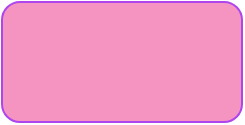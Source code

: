 <mxfile version="14.2.6" type="github"><diagram id="NzYhefxYZAOpYIg0EWSJ" name="Page-1"><mxGraphModel dx="868" dy="482" grid="1" gridSize="10" guides="1" tooltips="1" connect="1" arrows="1" fold="1" page="1" pageScale="1" pageWidth="827" pageHeight="1169" math="0" shadow="0"><root><mxCell id="0"/><mxCell id="1" parent="0"/><mxCell id="--sC1tJW0ARHeH8Eka9H-1" value="" style="rounded=1;whiteSpace=wrap;html=1;sketch=0;strokeColor=#AF45ED;fillColor=#F694C1;fontColor=#095C86;" parent="1" vertex="1"><mxGeometry x="310" y="210" width="120" height="60" as="geometry"/></mxCell></root></mxGraphModel></diagram></mxfile>